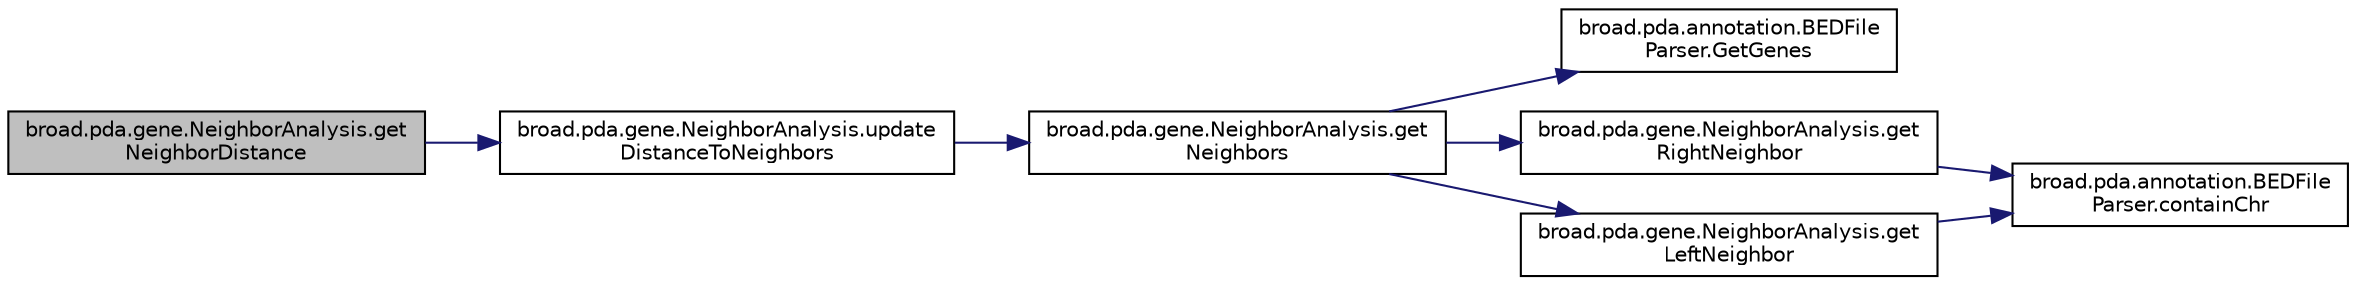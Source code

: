 digraph "broad.pda.gene.NeighborAnalysis.getNeighborDistance"
{
  edge [fontname="Helvetica",fontsize="10",labelfontname="Helvetica",labelfontsize="10"];
  node [fontname="Helvetica",fontsize="10",shape=record];
  rankdir="LR";
  Node1 [label="broad.pda.gene.NeighborAnalysis.get\lNeighborDistance",height=0.2,width=0.4,color="black", fillcolor="grey75", style="filled" fontcolor="black"];
  Node1 -> Node2 [color="midnightblue",fontsize="10",style="solid",fontname="Helvetica"];
  Node2 [label="broad.pda.gene.NeighborAnalysis.update\lDistanceToNeighbors",height=0.2,width=0.4,color="black", fillcolor="white", style="filled",URL="$classbroad_1_1pda_1_1gene_1_1_neighbor_analysis.html#a2f78da6069950c839dfa7628d0bd77bb"];
  Node2 -> Node3 [color="midnightblue",fontsize="10",style="solid",fontname="Helvetica"];
  Node3 [label="broad.pda.gene.NeighborAnalysis.get\lNeighbors",height=0.2,width=0.4,color="black", fillcolor="white", style="filled",URL="$classbroad_1_1pda_1_1gene_1_1_neighbor_analysis.html#a2abf85f1d2a44ca1f234a5aeb88c7c7a"];
  Node3 -> Node4 [color="midnightblue",fontsize="10",style="solid",fontname="Helvetica"];
  Node4 [label="broad.pda.annotation.BEDFile\lParser.GetGenes",height=0.2,width=0.4,color="black", fillcolor="white", style="filled",URL="$classbroad_1_1pda_1_1annotation_1_1_b_e_d_file_parser.html#a80cb8b476bfeebcffc34c37bdd809d1b"];
  Node3 -> Node5 [color="midnightblue",fontsize="10",style="solid",fontname="Helvetica"];
  Node5 [label="broad.pda.gene.NeighborAnalysis.get\lRightNeighbor",height=0.2,width=0.4,color="black", fillcolor="white", style="filled",URL="$classbroad_1_1pda_1_1gene_1_1_neighbor_analysis.html#a8594ddc3a3a3ba948613c1084652c271"];
  Node5 -> Node6 [color="midnightblue",fontsize="10",style="solid",fontname="Helvetica"];
  Node6 [label="broad.pda.annotation.BEDFile\lParser.containChr",height=0.2,width=0.4,color="black", fillcolor="white", style="filled",URL="$classbroad_1_1pda_1_1annotation_1_1_b_e_d_file_parser.html#a821b1303f6cbbc2ecb4f127728c5babe"];
  Node3 -> Node7 [color="midnightblue",fontsize="10",style="solid",fontname="Helvetica"];
  Node7 [label="broad.pda.gene.NeighborAnalysis.get\lLeftNeighbor",height=0.2,width=0.4,color="black", fillcolor="white", style="filled",URL="$classbroad_1_1pda_1_1gene_1_1_neighbor_analysis.html#a2da854d4918421bfe33bc4883b6d5edc"];
  Node7 -> Node6 [color="midnightblue",fontsize="10",style="solid",fontname="Helvetica"];
}
